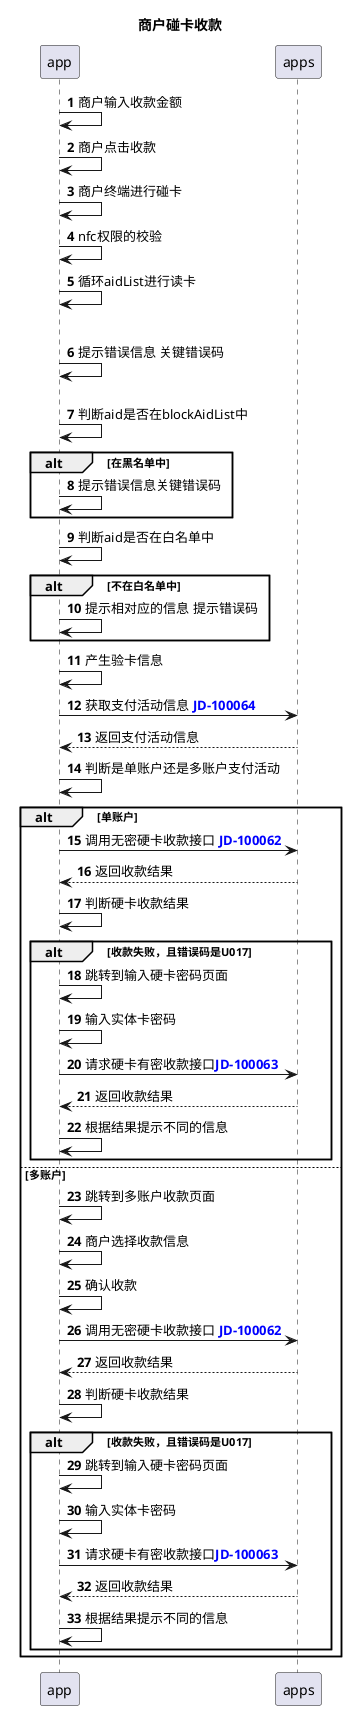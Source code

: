 @startuml
title:商户碰卡收款
autonumber
app->app:商户输入收款金额
app->app:商户点击收款
app->app:商户终端进行碰卡
app->app:nfc权限的校验
app->app:循环aidList进行读卡
alt 未找到aid
app->app:提示错误信息 关键错误码
else 找到aid
app->app:判断aid是否在blockAidList中
alt 在黑名单中
app->app:提示错误信息关键错误码
end
app->app:判断aid是否在白名单中
alt 不在白名单中
app->app:提示相对应的信息 提示错误码
end
app->app:产生验卡信息
app->apps:获取支付活动信息 <font color=blue><b>JD-100064</font>
apps-->app:返回支付活动信息
app->app:判断是单账户还是多账户支付活动
alt 单账户
app->apps:调用无密硬卡收款接口 <font color=blue><b>JD-100062</font>
apps-->app:返回收款结果
app->app:判断硬卡收款结果
alt 收款失败，且错误码是U017
app->app:跳转到输入硬卡密码页面
app->app:输入实体卡密码
app->apps:请求硬卡有密收款接口<font color=blue><b>JD-100063</font>
apps-->app:返回收款结果
app->app:根据结果提示不同的信息
end
else 多账户
app->app:跳转到多账户收款页面
app->app:商户选择收款信息
app->app:确认收款
app->apps:调用无密硬卡收款接口 <font color=blue><b>JD-100062</font>
apps-->app:返回收款结果
app->app:判断硬卡收款结果
alt 收款失败，且错误码是U017
app->app:跳转到输入硬卡密码页面
app->app:输入实体卡密码
app->apps:请求硬卡有密收款接口<font color=blue><b>JD-100063</font>
apps-->app:返回收款结果
app->app:根据结果提示不同的信息
end

end

@enduml